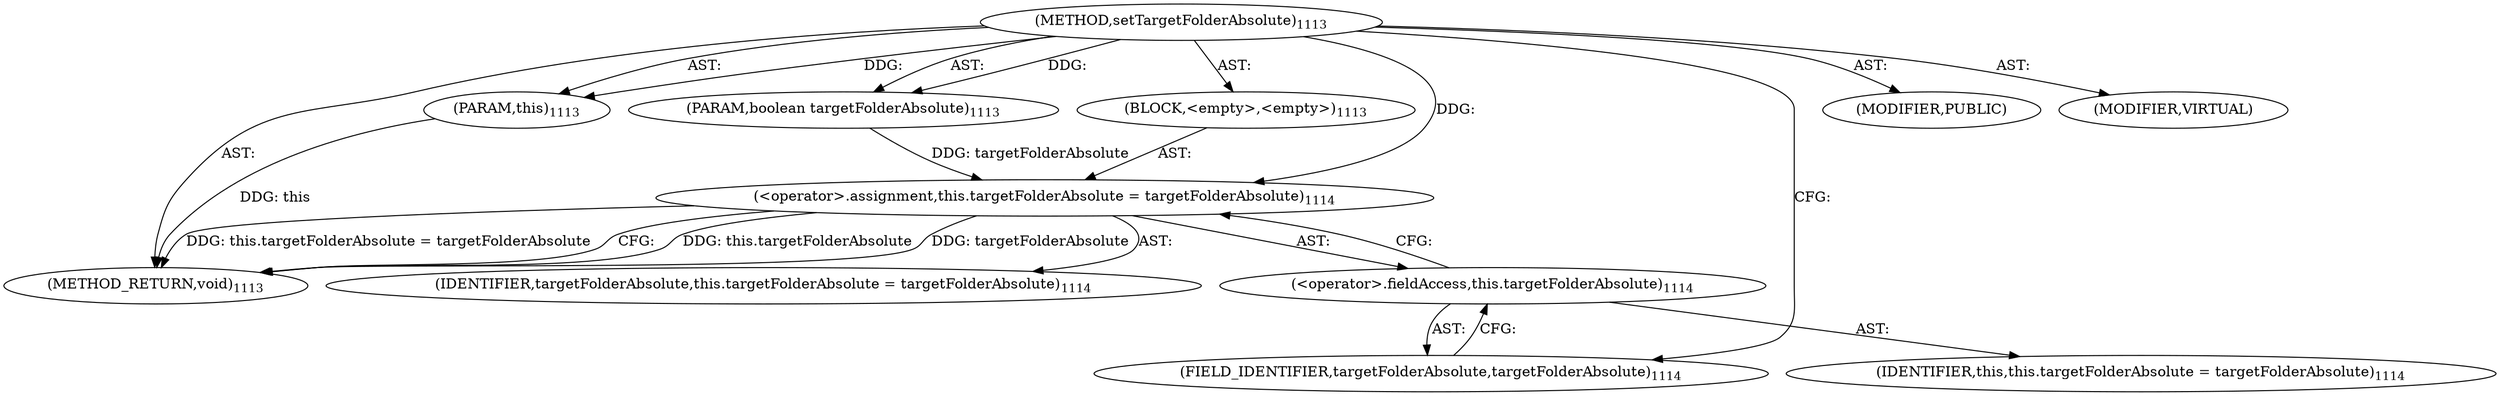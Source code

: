 digraph "setTargetFolderAbsolute" {  
"111669149738" [label = <(METHOD,setTargetFolderAbsolute)<SUB>1113</SUB>> ]
"115964117016" [label = <(PARAM,this)<SUB>1113</SUB>> ]
"115964117078" [label = <(PARAM,boolean targetFolderAbsolute)<SUB>1113</SUB>> ]
"25769803868" [label = <(BLOCK,&lt;empty&gt;,&lt;empty&gt;)<SUB>1113</SUB>> ]
"30064771525" [label = <(&lt;operator&gt;.assignment,this.targetFolderAbsolute = targetFolderAbsolute)<SUB>1114</SUB>> ]
"30064771526" [label = <(&lt;operator&gt;.fieldAccess,this.targetFolderAbsolute)<SUB>1114</SUB>> ]
"68719476822" [label = <(IDENTIFIER,this,this.targetFolderAbsolute = targetFolderAbsolute)<SUB>1114</SUB>> ]
"55834574913" [label = <(FIELD_IDENTIFIER,targetFolderAbsolute,targetFolderAbsolute)<SUB>1114</SUB>> ]
"68719477136" [label = <(IDENTIFIER,targetFolderAbsolute,this.targetFolderAbsolute = targetFolderAbsolute)<SUB>1114</SUB>> ]
"133143986283" [label = <(MODIFIER,PUBLIC)> ]
"133143986284" [label = <(MODIFIER,VIRTUAL)> ]
"128849018922" [label = <(METHOD_RETURN,void)<SUB>1113</SUB>> ]
  "111669149738" -> "115964117016"  [ label = "AST: "] 
  "111669149738" -> "115964117078"  [ label = "AST: "] 
  "111669149738" -> "25769803868"  [ label = "AST: "] 
  "111669149738" -> "133143986283"  [ label = "AST: "] 
  "111669149738" -> "133143986284"  [ label = "AST: "] 
  "111669149738" -> "128849018922"  [ label = "AST: "] 
  "25769803868" -> "30064771525"  [ label = "AST: "] 
  "30064771525" -> "30064771526"  [ label = "AST: "] 
  "30064771525" -> "68719477136"  [ label = "AST: "] 
  "30064771526" -> "68719476822"  [ label = "AST: "] 
  "30064771526" -> "55834574913"  [ label = "AST: "] 
  "30064771525" -> "128849018922"  [ label = "CFG: "] 
  "30064771526" -> "30064771525"  [ label = "CFG: "] 
  "55834574913" -> "30064771526"  [ label = "CFG: "] 
  "111669149738" -> "55834574913"  [ label = "CFG: "] 
  "115964117016" -> "128849018922"  [ label = "DDG: this"] 
  "30064771525" -> "128849018922"  [ label = "DDG: this.targetFolderAbsolute"] 
  "30064771525" -> "128849018922"  [ label = "DDG: targetFolderAbsolute"] 
  "30064771525" -> "128849018922"  [ label = "DDG: this.targetFolderAbsolute = targetFolderAbsolute"] 
  "111669149738" -> "115964117016"  [ label = "DDG: "] 
  "111669149738" -> "115964117078"  [ label = "DDG: "] 
  "115964117078" -> "30064771525"  [ label = "DDG: targetFolderAbsolute"] 
  "111669149738" -> "30064771525"  [ label = "DDG: "] 
}

